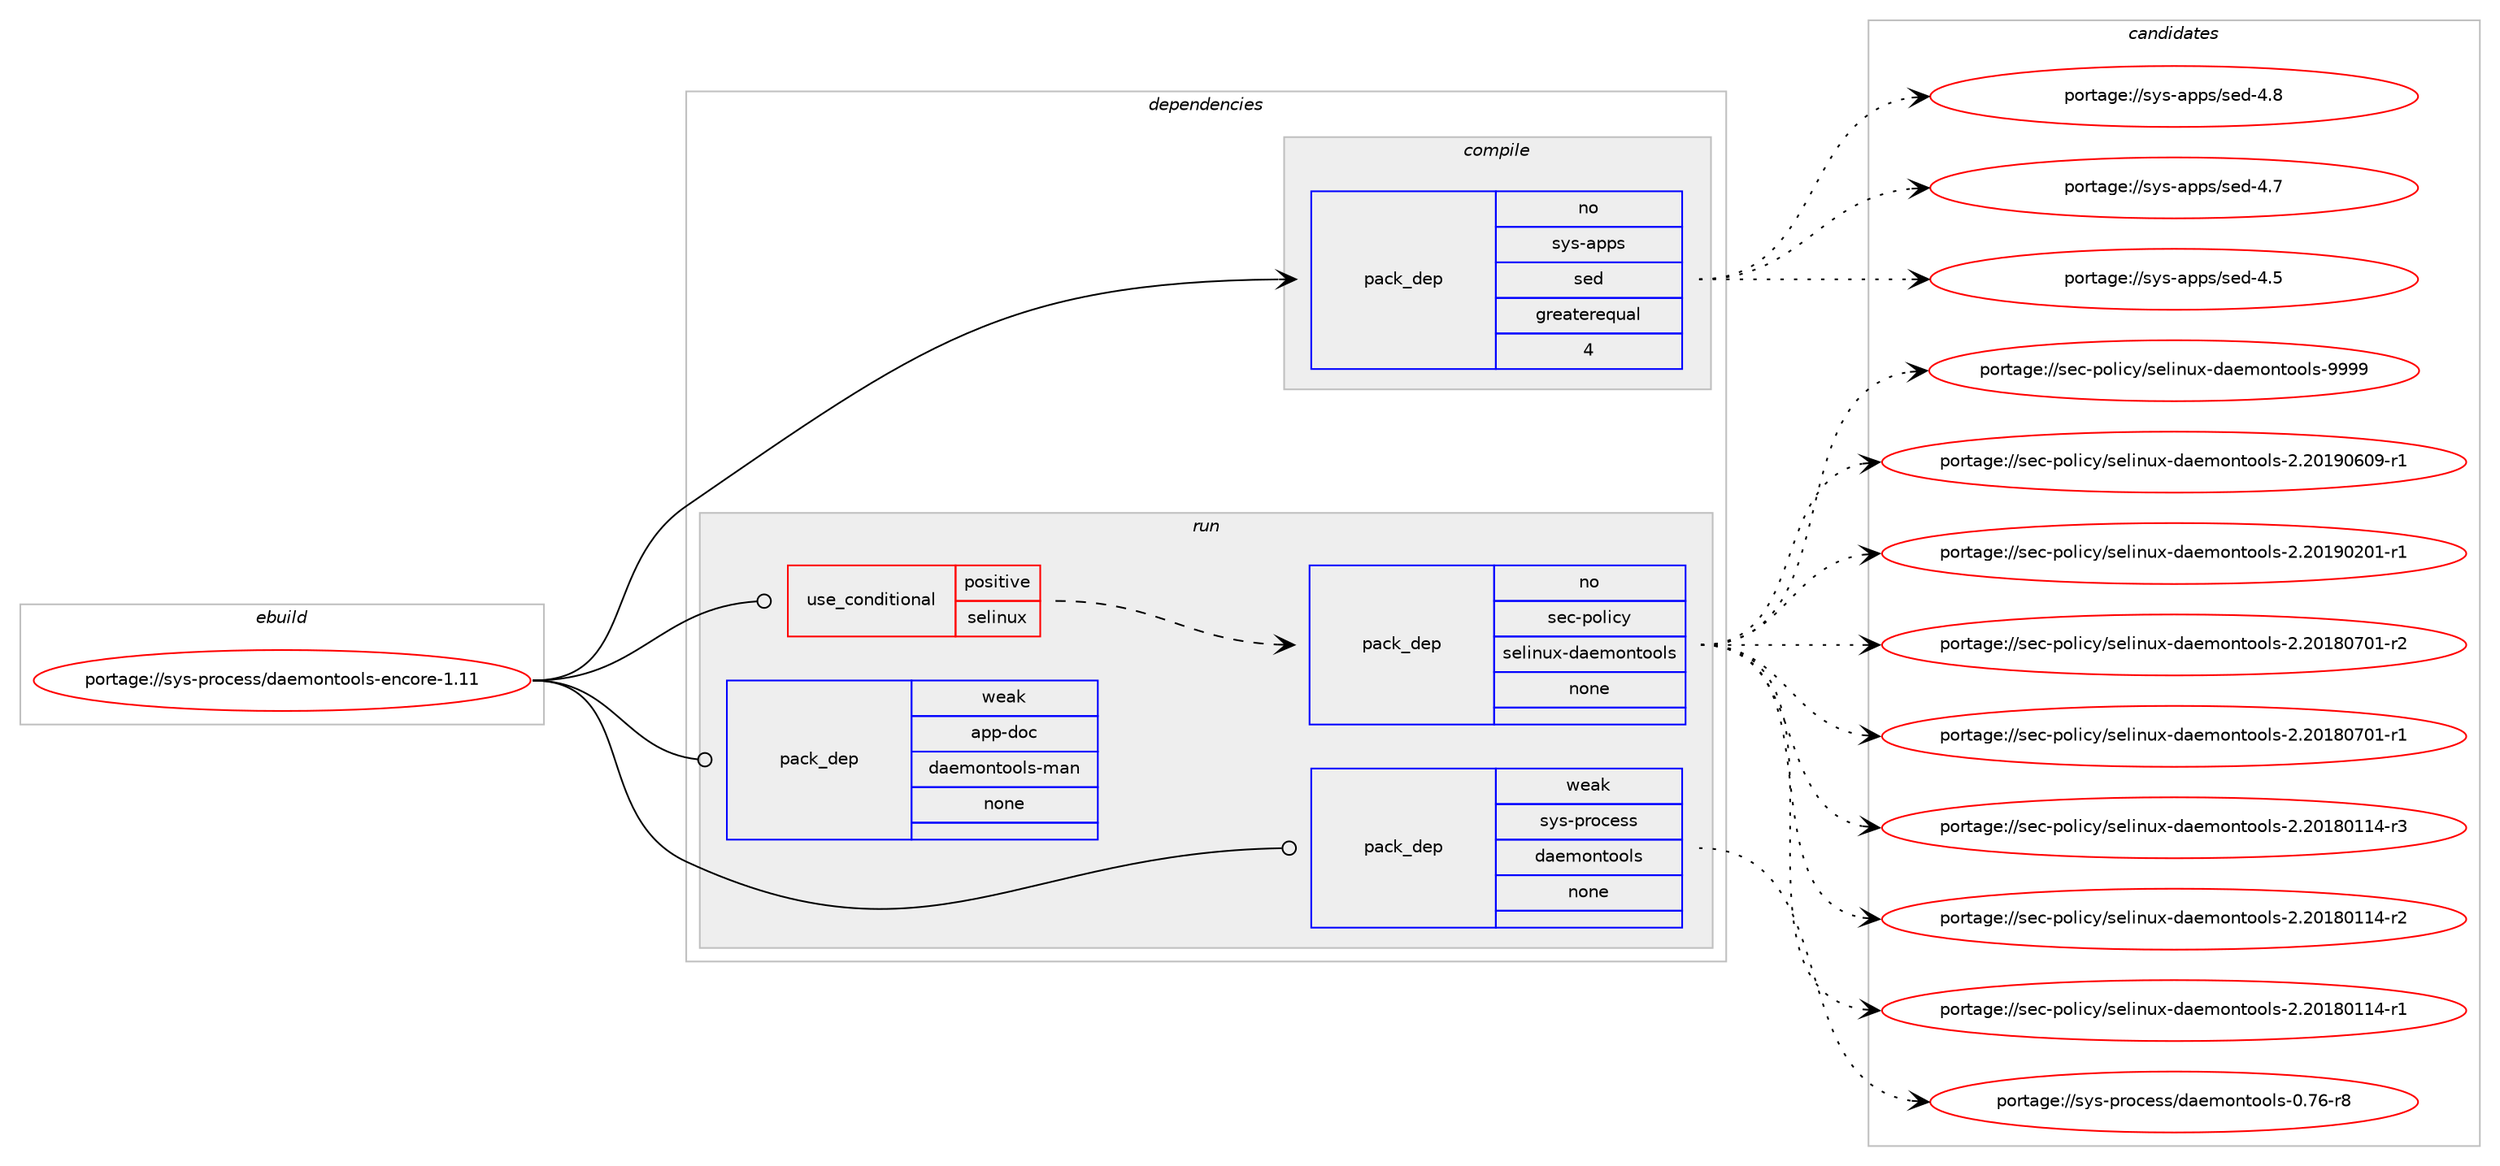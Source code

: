 digraph prolog {

# *************
# Graph options
# *************

newrank=true;
concentrate=true;
compound=true;
graph [rankdir=LR,fontname=Helvetica,fontsize=10,ranksep=1.5];#, ranksep=2.5, nodesep=0.2];
edge  [arrowhead=vee];
node  [fontname=Helvetica,fontsize=10];

# **********
# The ebuild
# **********

subgraph cluster_leftcol {
color=gray;
rank=same;
label=<<i>ebuild</i>>;
id [label="portage://sys-process/daemontools-encore-1.11", color=red, width=4, href="../sys-process/daemontools-encore-1.11.svg"];
}

# ****************
# The dependencies
# ****************

subgraph cluster_midcol {
color=gray;
label=<<i>dependencies</i>>;
subgraph cluster_compile {
fillcolor="#eeeeee";
style=filled;
label=<<i>compile</i>>;
subgraph pack30779 {
dependency38594 [label=<<TABLE BORDER="0" CELLBORDER="1" CELLSPACING="0" CELLPADDING="4" WIDTH="220"><TR><TD ROWSPAN="6" CELLPADDING="30">pack_dep</TD></TR><TR><TD WIDTH="110">no</TD></TR><TR><TD>sys-apps</TD></TR><TR><TD>sed</TD></TR><TR><TD>greaterequal</TD></TR><TR><TD>4</TD></TR></TABLE>>, shape=none, color=blue];
}
id:e -> dependency38594:w [weight=20,style="solid",arrowhead="vee"];
}
subgraph cluster_compileandrun {
fillcolor="#eeeeee";
style=filled;
label=<<i>compile and run</i>>;
}
subgraph cluster_run {
fillcolor="#eeeeee";
style=filled;
label=<<i>run</i>>;
subgraph cond6924 {
dependency38595 [label=<<TABLE BORDER="0" CELLBORDER="1" CELLSPACING="0" CELLPADDING="4"><TR><TD ROWSPAN="3" CELLPADDING="10">use_conditional</TD></TR><TR><TD>positive</TD></TR><TR><TD>selinux</TD></TR></TABLE>>, shape=none, color=red];
subgraph pack30780 {
dependency38596 [label=<<TABLE BORDER="0" CELLBORDER="1" CELLSPACING="0" CELLPADDING="4" WIDTH="220"><TR><TD ROWSPAN="6" CELLPADDING="30">pack_dep</TD></TR><TR><TD WIDTH="110">no</TD></TR><TR><TD>sec-policy</TD></TR><TR><TD>selinux-daemontools</TD></TR><TR><TD>none</TD></TR><TR><TD></TD></TR></TABLE>>, shape=none, color=blue];
}
dependency38595:e -> dependency38596:w [weight=20,style="dashed",arrowhead="vee"];
}
id:e -> dependency38595:w [weight=20,style="solid",arrowhead="odot"];
subgraph pack30781 {
dependency38597 [label=<<TABLE BORDER="0" CELLBORDER="1" CELLSPACING="0" CELLPADDING="4" WIDTH="220"><TR><TD ROWSPAN="6" CELLPADDING="30">pack_dep</TD></TR><TR><TD WIDTH="110">weak</TD></TR><TR><TD>app-doc</TD></TR><TR><TD>daemontools-man</TD></TR><TR><TD>none</TD></TR><TR><TD></TD></TR></TABLE>>, shape=none, color=blue];
}
id:e -> dependency38597:w [weight=20,style="solid",arrowhead="odot"];
subgraph pack30782 {
dependency38598 [label=<<TABLE BORDER="0" CELLBORDER="1" CELLSPACING="0" CELLPADDING="4" WIDTH="220"><TR><TD ROWSPAN="6" CELLPADDING="30">pack_dep</TD></TR><TR><TD WIDTH="110">weak</TD></TR><TR><TD>sys-process</TD></TR><TR><TD>daemontools</TD></TR><TR><TD>none</TD></TR><TR><TD></TD></TR></TABLE>>, shape=none, color=blue];
}
id:e -> dependency38598:w [weight=20,style="solid",arrowhead="odot"];
}
}

# **************
# The candidates
# **************

subgraph cluster_choices {
rank=same;
color=gray;
label=<<i>candidates</i>>;

subgraph choice30779 {
color=black;
nodesep=1;
choice11512111545971121121154711510110045524656 [label="portage://sys-apps/sed-4.8", color=red, width=4,href="../sys-apps/sed-4.8.svg"];
choice11512111545971121121154711510110045524655 [label="portage://sys-apps/sed-4.7", color=red, width=4,href="../sys-apps/sed-4.7.svg"];
choice11512111545971121121154711510110045524653 [label="portage://sys-apps/sed-4.5", color=red, width=4,href="../sys-apps/sed-4.5.svg"];
dependency38594:e -> choice11512111545971121121154711510110045524656:w [style=dotted,weight="100"];
dependency38594:e -> choice11512111545971121121154711510110045524655:w [style=dotted,weight="100"];
dependency38594:e -> choice11512111545971121121154711510110045524653:w [style=dotted,weight="100"];
}
subgraph choice30780 {
color=black;
nodesep=1;
choice1151019945112111108105991214711510110810511011712045100971011091111101161111111081154557575757 [label="portage://sec-policy/selinux-daemontools-9999", color=red, width=4,href="../sec-policy/selinux-daemontools-9999.svg"];
choice11510199451121111081059912147115101108105110117120451009710110911111011611111110811545504650484957485448574511449 [label="portage://sec-policy/selinux-daemontools-2.20190609-r1", color=red, width=4,href="../sec-policy/selinux-daemontools-2.20190609-r1.svg"];
choice11510199451121111081059912147115101108105110117120451009710110911111011611111110811545504650484957485048494511449 [label="portage://sec-policy/selinux-daemontools-2.20190201-r1", color=red, width=4,href="../sec-policy/selinux-daemontools-2.20190201-r1.svg"];
choice11510199451121111081059912147115101108105110117120451009710110911111011611111110811545504650484956485548494511450 [label="portage://sec-policy/selinux-daemontools-2.20180701-r2", color=red, width=4,href="../sec-policy/selinux-daemontools-2.20180701-r2.svg"];
choice11510199451121111081059912147115101108105110117120451009710110911111011611111110811545504650484956485548494511449 [label="portage://sec-policy/selinux-daemontools-2.20180701-r1", color=red, width=4,href="../sec-policy/selinux-daemontools-2.20180701-r1.svg"];
choice11510199451121111081059912147115101108105110117120451009710110911111011611111110811545504650484956484949524511451 [label="portage://sec-policy/selinux-daemontools-2.20180114-r3", color=red, width=4,href="../sec-policy/selinux-daemontools-2.20180114-r3.svg"];
choice11510199451121111081059912147115101108105110117120451009710110911111011611111110811545504650484956484949524511450 [label="portage://sec-policy/selinux-daemontools-2.20180114-r2", color=red, width=4,href="../sec-policy/selinux-daemontools-2.20180114-r2.svg"];
choice11510199451121111081059912147115101108105110117120451009710110911111011611111110811545504650484956484949524511449 [label="portage://sec-policy/selinux-daemontools-2.20180114-r1", color=red, width=4,href="../sec-policy/selinux-daemontools-2.20180114-r1.svg"];
dependency38596:e -> choice1151019945112111108105991214711510110810511011712045100971011091111101161111111081154557575757:w [style=dotted,weight="100"];
dependency38596:e -> choice11510199451121111081059912147115101108105110117120451009710110911111011611111110811545504650484957485448574511449:w [style=dotted,weight="100"];
dependency38596:e -> choice11510199451121111081059912147115101108105110117120451009710110911111011611111110811545504650484957485048494511449:w [style=dotted,weight="100"];
dependency38596:e -> choice11510199451121111081059912147115101108105110117120451009710110911111011611111110811545504650484956485548494511450:w [style=dotted,weight="100"];
dependency38596:e -> choice11510199451121111081059912147115101108105110117120451009710110911111011611111110811545504650484956485548494511449:w [style=dotted,weight="100"];
dependency38596:e -> choice11510199451121111081059912147115101108105110117120451009710110911111011611111110811545504650484956484949524511451:w [style=dotted,weight="100"];
dependency38596:e -> choice11510199451121111081059912147115101108105110117120451009710110911111011611111110811545504650484956484949524511450:w [style=dotted,weight="100"];
dependency38596:e -> choice11510199451121111081059912147115101108105110117120451009710110911111011611111110811545504650484956484949524511449:w [style=dotted,weight="100"];
}
subgraph choice30781 {
color=black;
nodesep=1;
}
subgraph choice30782 {
color=black;
nodesep=1;
choice1151211154511211411199101115115471009710110911111011611111110811545484655544511456 [label="portage://sys-process/daemontools-0.76-r8", color=red, width=4,href="../sys-process/daemontools-0.76-r8.svg"];
dependency38598:e -> choice1151211154511211411199101115115471009710110911111011611111110811545484655544511456:w [style=dotted,weight="100"];
}
}

}
